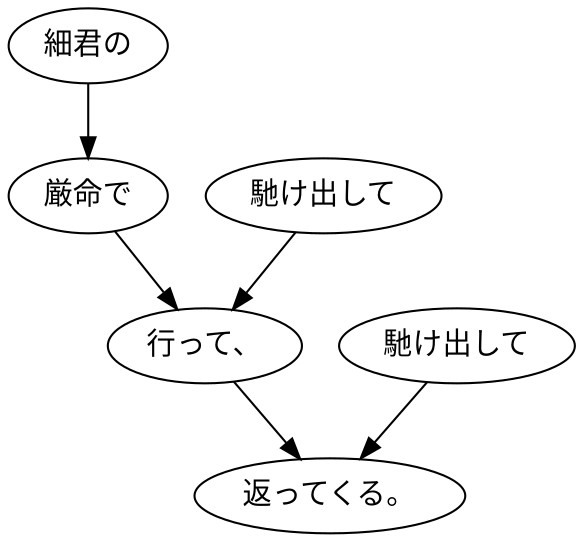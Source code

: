 digraph graph1228 {
	node0 [label="細君の"];
	node1 [label="厳命で"];
	node2 [label="馳け出して"];
	node3 [label="行って、"];
	node4 [label="馳け出して"];
	node5 [label="返ってくる。"];
	node0 -> node1;
	node1 -> node3;
	node2 -> node3;
	node3 -> node5;
	node4 -> node5;
}
